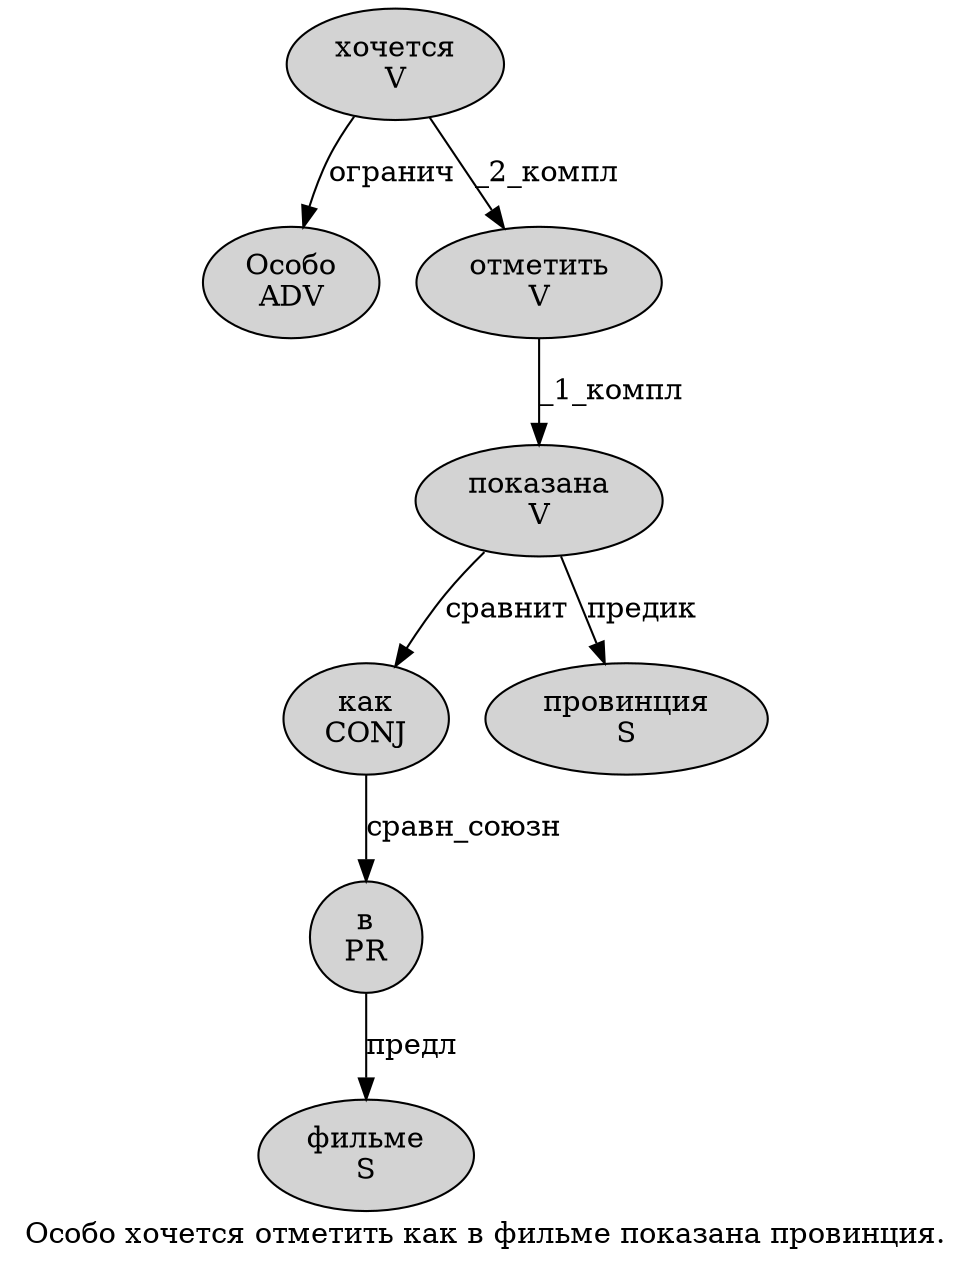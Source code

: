 digraph SENTENCE_3648 {
	graph [label="Особо хочется отметить как в фильме показана провинция."]
	node [style=filled]
		0 [label="Особо
ADV" color="" fillcolor=lightgray penwidth=1 shape=ellipse]
		1 [label="хочется
V" color="" fillcolor=lightgray penwidth=1 shape=ellipse]
		2 [label="отметить
V" color="" fillcolor=lightgray penwidth=1 shape=ellipse]
		3 [label="как
CONJ" color="" fillcolor=lightgray penwidth=1 shape=ellipse]
		4 [label="в
PR" color="" fillcolor=lightgray penwidth=1 shape=ellipse]
		5 [label="фильме
S" color="" fillcolor=lightgray penwidth=1 shape=ellipse]
		6 [label="показана
V" color="" fillcolor=lightgray penwidth=1 shape=ellipse]
		7 [label="провинция
S" color="" fillcolor=lightgray penwidth=1 shape=ellipse]
			3 -> 4 [label="сравн_союзн"]
			4 -> 5 [label="предл"]
			6 -> 3 [label="сравнит"]
			6 -> 7 [label="предик"]
			1 -> 0 [label="огранич"]
			1 -> 2 [label="_2_компл"]
			2 -> 6 [label="_1_компл"]
}